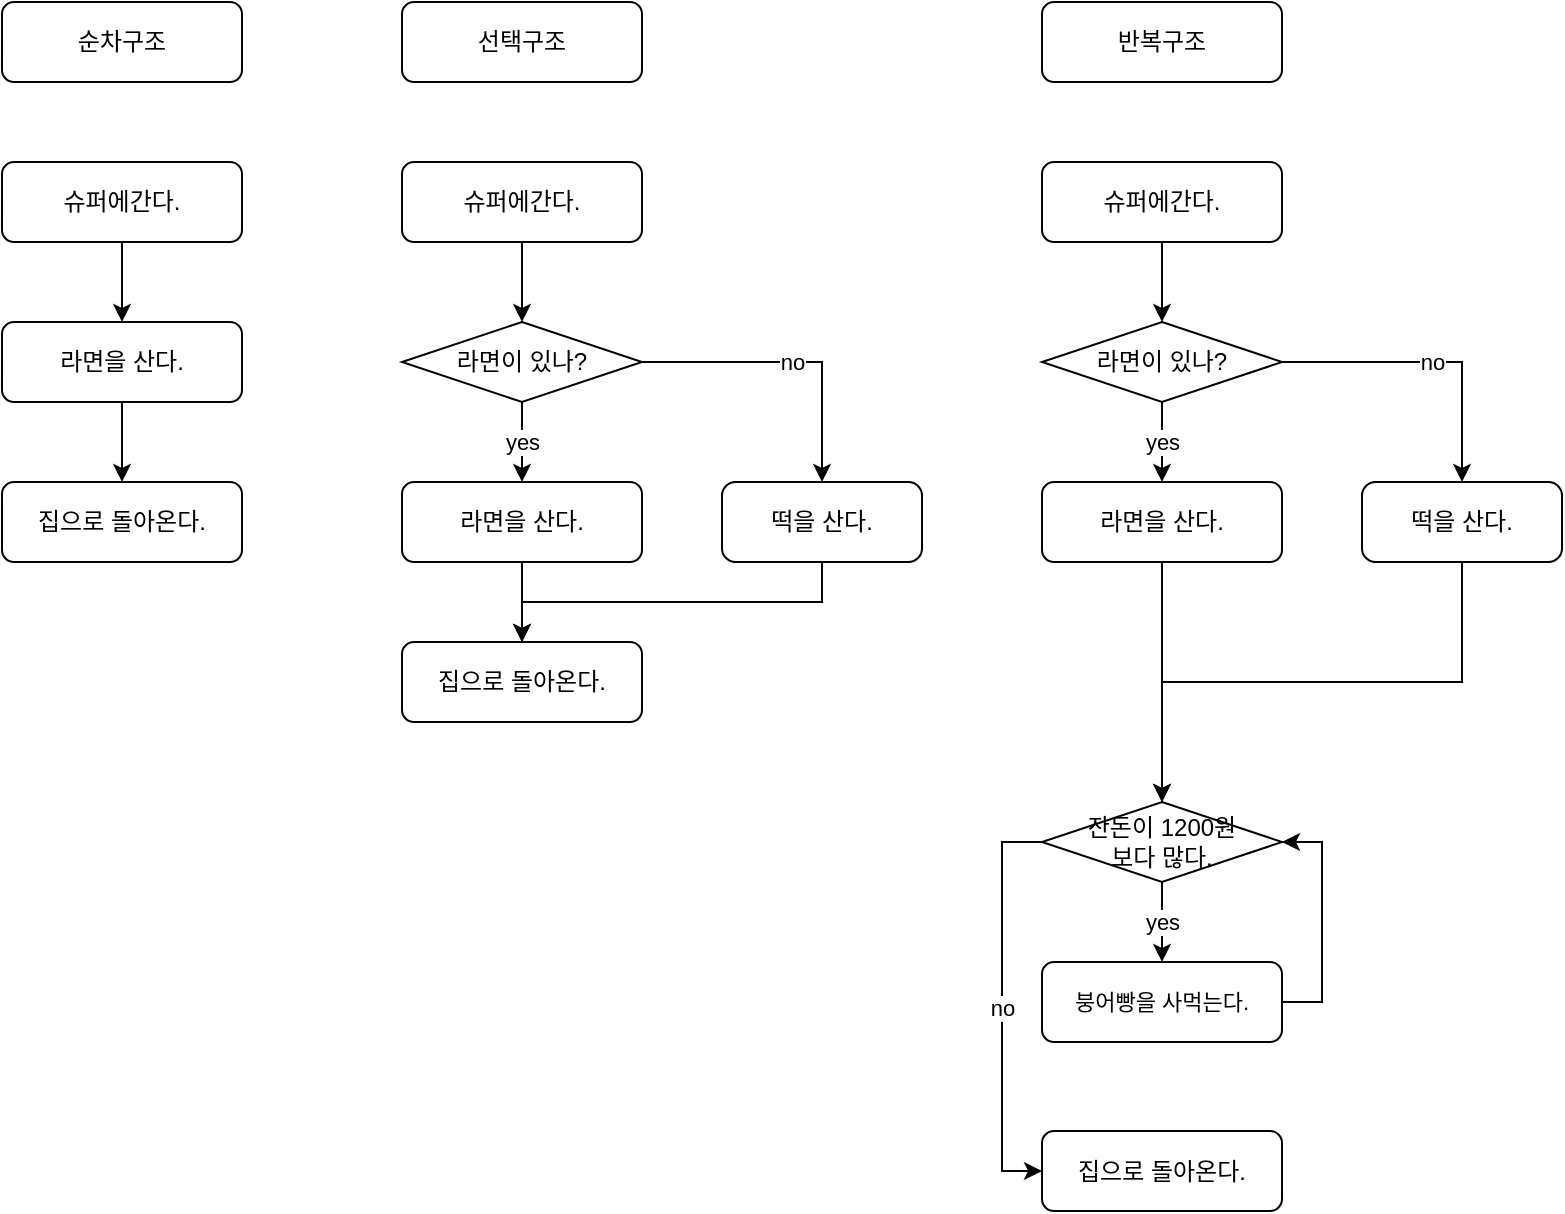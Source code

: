 <mxfile version="16.5.3" type="device"><diagram id="0BgHSInibX4p9sTjG8gU" name="Page-1"><mxGraphModel dx="796" dy="549" grid="1" gridSize="10" guides="1" tooltips="1" connect="1" arrows="1" fold="1" page="1" pageScale="1" pageWidth="827" pageHeight="1169" math="0" shadow="0"><root><mxCell id="0"/><mxCell id="1" parent="0"/><mxCell id="n5Si9WIiHzkF9YI1mC9J-5" style="edgeStyle=orthogonalEdgeStyle;rounded=0;orthogonalLoop=1;jettySize=auto;html=1;exitX=0.5;exitY=1;exitDx=0;exitDy=0;entryX=0.5;entryY=0;entryDx=0;entryDy=0;" edge="1" parent="1" source="n5Si9WIiHzkF9YI1mC9J-1" target="n5Si9WIiHzkF9YI1mC9J-2"><mxGeometry relative="1" as="geometry"/></mxCell><mxCell id="n5Si9WIiHzkF9YI1mC9J-1" value="슈퍼에간다." style="rounded=1;whiteSpace=wrap;html=1;" vertex="1" parent="1"><mxGeometry x="40" y="80" width="120" height="40" as="geometry"/></mxCell><mxCell id="n5Si9WIiHzkF9YI1mC9J-2" value="라면을 산다." style="rounded=1;whiteSpace=wrap;html=1;" vertex="1" parent="1"><mxGeometry x="40" y="160" width="120" height="40" as="geometry"/></mxCell><mxCell id="n5Si9WIiHzkF9YI1mC9J-3" value="집으로 돌아온다." style="rounded=1;whiteSpace=wrap;html=1;" vertex="1" parent="1"><mxGeometry x="40" y="240" width="120" height="40" as="geometry"/></mxCell><mxCell id="n5Si9WIiHzkF9YI1mC9J-6" style="edgeStyle=orthogonalEdgeStyle;rounded=0;orthogonalLoop=1;jettySize=auto;html=1;exitX=0.5;exitY=1;exitDx=0;exitDy=0;entryX=0.5;entryY=0;entryDx=0;entryDy=0;entryPerimeter=0;" edge="1" parent="1" source="n5Si9WIiHzkF9YI1mC9J-2" target="n5Si9WIiHzkF9YI1mC9J-3"><mxGeometry relative="1" as="geometry"/></mxCell><mxCell id="n5Si9WIiHzkF9YI1mC9J-7" value="순차구조" style="rounded=1;whiteSpace=wrap;html=1;" vertex="1" parent="1"><mxGeometry x="40" width="120" height="40" as="geometry"/></mxCell><mxCell id="n5Si9WIiHzkF9YI1mC9J-15" style="edgeStyle=orthogonalEdgeStyle;rounded=0;orthogonalLoop=1;jettySize=auto;html=1;exitX=0.5;exitY=1;exitDx=0;exitDy=0;entryX=0.5;entryY=0;entryDx=0;entryDy=0;" edge="1" parent="1" source="n5Si9WIiHzkF9YI1mC9J-9" target="n5Si9WIiHzkF9YI1mC9J-14"><mxGeometry relative="1" as="geometry"/></mxCell><mxCell id="n5Si9WIiHzkF9YI1mC9J-9" value="슈퍼에간다." style="rounded=1;whiteSpace=wrap;html=1;" vertex="1" parent="1"><mxGeometry x="240" y="80" width="120" height="40" as="geometry"/></mxCell><mxCell id="n5Si9WIiHzkF9YI1mC9J-10" value="라면을 산다." style="rounded=1;whiteSpace=wrap;html=1;" vertex="1" parent="1"><mxGeometry x="240" y="240" width="120" height="40" as="geometry"/></mxCell><mxCell id="n5Si9WIiHzkF9YI1mC9J-11" value="집으로 돌아온다." style="rounded=1;whiteSpace=wrap;html=1;" vertex="1" parent="1"><mxGeometry x="240" y="320" width="120" height="40" as="geometry"/></mxCell><mxCell id="n5Si9WIiHzkF9YI1mC9J-12" style="edgeStyle=orthogonalEdgeStyle;rounded=0;orthogonalLoop=1;jettySize=auto;html=1;exitX=0.5;exitY=1;exitDx=0;exitDy=0;entryX=0.5;entryY=0;entryDx=0;entryDy=0;entryPerimeter=0;" edge="1" parent="1" source="n5Si9WIiHzkF9YI1mC9J-10" target="n5Si9WIiHzkF9YI1mC9J-11"><mxGeometry relative="1" as="geometry"/></mxCell><mxCell id="n5Si9WIiHzkF9YI1mC9J-13" value="선택구조&lt;br&gt;" style="rounded=1;whiteSpace=wrap;html=1;" vertex="1" parent="1"><mxGeometry x="240" width="120" height="40" as="geometry"/></mxCell><mxCell id="n5Si9WIiHzkF9YI1mC9J-16" value="yes" style="edgeStyle=orthogonalEdgeStyle;rounded=0;orthogonalLoop=1;jettySize=auto;html=1;exitX=0.5;exitY=1;exitDx=0;exitDy=0;entryX=0.5;entryY=0;entryDx=0;entryDy=0;" edge="1" parent="1" source="n5Si9WIiHzkF9YI1mC9J-14" target="n5Si9WIiHzkF9YI1mC9J-10"><mxGeometry relative="1" as="geometry"/></mxCell><mxCell id="n5Si9WIiHzkF9YI1mC9J-17" value="no" style="edgeStyle=orthogonalEdgeStyle;rounded=0;orthogonalLoop=1;jettySize=auto;html=1;exitX=1;exitY=0.5;exitDx=0;exitDy=0;" edge="1" parent="1" source="n5Si9WIiHzkF9YI1mC9J-14" target="n5Si9WIiHzkF9YI1mC9J-18"><mxGeometry relative="1" as="geometry"><mxPoint x="410" y="210" as="targetPoint"/></mxGeometry></mxCell><mxCell id="n5Si9WIiHzkF9YI1mC9J-14" value="라면이 있나?" style="rhombus;whiteSpace=wrap;html=1;" vertex="1" parent="1"><mxGeometry x="240" y="160" width="120" height="40" as="geometry"/></mxCell><mxCell id="n5Si9WIiHzkF9YI1mC9J-23" style="edgeStyle=orthogonalEdgeStyle;rounded=0;orthogonalLoop=1;jettySize=auto;html=1;exitX=0.5;exitY=1;exitDx=0;exitDy=0;entryX=0.5;entryY=0;entryDx=0;entryDy=0;" edge="1" parent="1" source="n5Si9WIiHzkF9YI1mC9J-18" target="n5Si9WIiHzkF9YI1mC9J-11"><mxGeometry relative="1" as="geometry"><mxPoint x="310" y="320" as="targetPoint"/></mxGeometry></mxCell><mxCell id="n5Si9WIiHzkF9YI1mC9J-18" value="떡을 산다." style="rounded=1;whiteSpace=wrap;html=1;arcSize=17;" vertex="1" parent="1"><mxGeometry x="400" y="240" width="100" height="40" as="geometry"/></mxCell><mxCell id="n5Si9WIiHzkF9YI1mC9J-22" style="edgeStyle=orthogonalEdgeStyle;rounded=0;orthogonalLoop=1;jettySize=auto;html=1;exitX=0.5;exitY=1;exitDx=0;exitDy=0;" edge="1" parent="1" source="n5Si9WIiHzkF9YI1mC9J-18" target="n5Si9WIiHzkF9YI1mC9J-18"><mxGeometry relative="1" as="geometry"/></mxCell><mxCell id="n5Si9WIiHzkF9YI1mC9J-29" value="반복구조" style="rounded=1;whiteSpace=wrap;html=1;" vertex="1" parent="1"><mxGeometry x="560" width="120" height="40" as="geometry"/></mxCell><mxCell id="n5Si9WIiHzkF9YI1mC9J-30" style="edgeStyle=orthogonalEdgeStyle;rounded=0;orthogonalLoop=1;jettySize=auto;html=1;exitX=0.5;exitY=1;exitDx=0;exitDy=0;entryX=0.5;entryY=0;entryDx=0;entryDy=0;" edge="1" parent="1" source="n5Si9WIiHzkF9YI1mC9J-31" target="n5Si9WIiHzkF9YI1mC9J-37"><mxGeometry relative="1" as="geometry"/></mxCell><mxCell id="n5Si9WIiHzkF9YI1mC9J-31" value="슈퍼에간다." style="rounded=1;whiteSpace=wrap;html=1;" vertex="1" parent="1"><mxGeometry x="560" y="80" width="120" height="40" as="geometry"/></mxCell><mxCell id="n5Si9WIiHzkF9YI1mC9J-32" value="라면을 산다." style="rounded=1;whiteSpace=wrap;html=1;" vertex="1" parent="1"><mxGeometry x="560" y="240" width="120" height="40" as="geometry"/></mxCell><mxCell id="n5Si9WIiHzkF9YI1mC9J-33" value="집으로 돌아온다." style="rounded=1;whiteSpace=wrap;html=1;" vertex="1" parent="1"><mxGeometry x="560" y="564.5" width="120" height="40" as="geometry"/></mxCell><mxCell id="n5Si9WIiHzkF9YI1mC9J-34" style="edgeStyle=orthogonalEdgeStyle;rounded=0;orthogonalLoop=1;jettySize=auto;html=1;exitX=0.5;exitY=1;exitDx=0;exitDy=0;entryX=0.5;entryY=0;entryDx=0;entryDy=0;entryPerimeter=0;" edge="1" parent="1" source="n5Si9WIiHzkF9YI1mC9J-32" target="n5Si9WIiHzkF9YI1mC9J-41"><mxGeometry relative="1" as="geometry"><mxPoint x="620" y="400" as="targetPoint"/></mxGeometry></mxCell><mxCell id="n5Si9WIiHzkF9YI1mC9J-35" value="yes" style="edgeStyle=orthogonalEdgeStyle;rounded=0;orthogonalLoop=1;jettySize=auto;html=1;exitX=0.5;exitY=1;exitDx=0;exitDy=0;entryX=0.5;entryY=0;entryDx=0;entryDy=0;" edge="1" parent="1" source="n5Si9WIiHzkF9YI1mC9J-37" target="n5Si9WIiHzkF9YI1mC9J-32"><mxGeometry relative="1" as="geometry"/></mxCell><mxCell id="n5Si9WIiHzkF9YI1mC9J-36" value="no" style="edgeStyle=orthogonalEdgeStyle;rounded=0;orthogonalLoop=1;jettySize=auto;html=1;exitX=1;exitY=0.5;exitDx=0;exitDy=0;" edge="1" parent="1" source="n5Si9WIiHzkF9YI1mC9J-37" target="n5Si9WIiHzkF9YI1mC9J-39"><mxGeometry relative="1" as="geometry"><mxPoint x="730" y="210" as="targetPoint"/></mxGeometry></mxCell><mxCell id="n5Si9WIiHzkF9YI1mC9J-37" value="라면이 있나?" style="rhombus;whiteSpace=wrap;html=1;" vertex="1" parent="1"><mxGeometry x="560" y="160" width="120" height="40" as="geometry"/></mxCell><mxCell id="n5Si9WIiHzkF9YI1mC9J-38" style="edgeStyle=orthogonalEdgeStyle;rounded=0;orthogonalLoop=1;jettySize=auto;html=1;exitX=0.5;exitY=1;exitDx=0;exitDy=0;entryX=0.5;entryY=0;entryDx=0;entryDy=0;entryPerimeter=0;" edge="1" parent="1" source="n5Si9WIiHzkF9YI1mC9J-39" target="n5Si9WIiHzkF9YI1mC9J-41"><mxGeometry relative="1" as="geometry"><mxPoint x="630" y="390" as="targetPoint"/><Array as="points"><mxPoint x="770" y="340"/><mxPoint x="620" y="340"/></Array></mxGeometry></mxCell><mxCell id="n5Si9WIiHzkF9YI1mC9J-39" value="떡을 산다." style="rounded=1;whiteSpace=wrap;html=1;arcSize=17;" vertex="1" parent="1"><mxGeometry x="720" y="240" width="100" height="40" as="geometry"/></mxCell><mxCell id="n5Si9WIiHzkF9YI1mC9J-40" style="edgeStyle=orthogonalEdgeStyle;rounded=0;orthogonalLoop=1;jettySize=auto;html=1;exitX=0.5;exitY=1;exitDx=0;exitDy=0;" edge="1" parent="1" source="n5Si9WIiHzkF9YI1mC9J-39" target="n5Si9WIiHzkF9YI1mC9J-39"><mxGeometry relative="1" as="geometry"/></mxCell><mxCell id="n5Si9WIiHzkF9YI1mC9J-65" value="no" style="edgeStyle=orthogonalEdgeStyle;shape=connector;rounded=0;orthogonalLoop=1;jettySize=auto;html=1;exitX=0;exitY=0.5;exitDx=0;exitDy=0;entryX=0;entryY=0.5;entryDx=0;entryDy=0;labelBackgroundColor=default;fontFamily=Helvetica;fontSize=11;fontColor=default;endArrow=classic;strokeColor=default;" edge="1" parent="1" source="n5Si9WIiHzkF9YI1mC9J-41" target="n5Si9WIiHzkF9YI1mC9J-33"><mxGeometry relative="1" as="geometry"/></mxCell><mxCell id="n5Si9WIiHzkF9YI1mC9J-41" value="잔돈이 1200원&lt;br&gt;보다 많다." style="rhombus;whiteSpace=wrap;html=1;" vertex="1" parent="1"><mxGeometry x="560" y="400" width="120" height="40" as="geometry"/></mxCell><mxCell id="n5Si9WIiHzkF9YI1mC9J-64" style="edgeStyle=orthogonalEdgeStyle;shape=connector;rounded=0;orthogonalLoop=1;jettySize=auto;html=1;exitX=1;exitY=0.5;exitDx=0;exitDy=0;entryX=1;entryY=0.5;entryDx=0;entryDy=0;labelBackgroundColor=default;fontFamily=Helvetica;fontSize=11;fontColor=default;endArrow=classic;strokeColor=default;" edge="1" parent="1" source="n5Si9WIiHzkF9YI1mC9J-44" target="n5Si9WIiHzkF9YI1mC9J-41"><mxGeometry relative="1" as="geometry"/></mxCell><mxCell id="n5Si9WIiHzkF9YI1mC9J-44" value="붕어빵을 사먹는다." style="rounded=1;whiteSpace=wrap;html=1;fontFamily=Helvetica;fontSize=11;fontColor=default;" vertex="1" parent="1"><mxGeometry x="560" y="480" width="120" height="40" as="geometry"/></mxCell><mxCell id="n5Si9WIiHzkF9YI1mC9J-45" value="yes" style="edgeStyle=orthogonalEdgeStyle;shape=connector;rounded=0;orthogonalLoop=1;jettySize=auto;html=1;exitX=0.5;exitY=1;exitDx=0;exitDy=0;labelBackgroundColor=default;fontFamily=Helvetica;fontSize=11;fontColor=default;endArrow=classic;strokeColor=default;entryX=0.5;entryY=0;entryDx=0;entryDy=0;entryPerimeter=0;" edge="1" parent="1" source="n5Si9WIiHzkF9YI1mC9J-41" target="n5Si9WIiHzkF9YI1mC9J-44"><mxGeometry relative="1" as="geometry"><mxPoint x="620" y="520" as="targetPoint"/><Array as="points"><mxPoint x="620" y="470"/><mxPoint x="620" y="470"/></Array></mxGeometry></mxCell></root></mxGraphModel></diagram></mxfile>